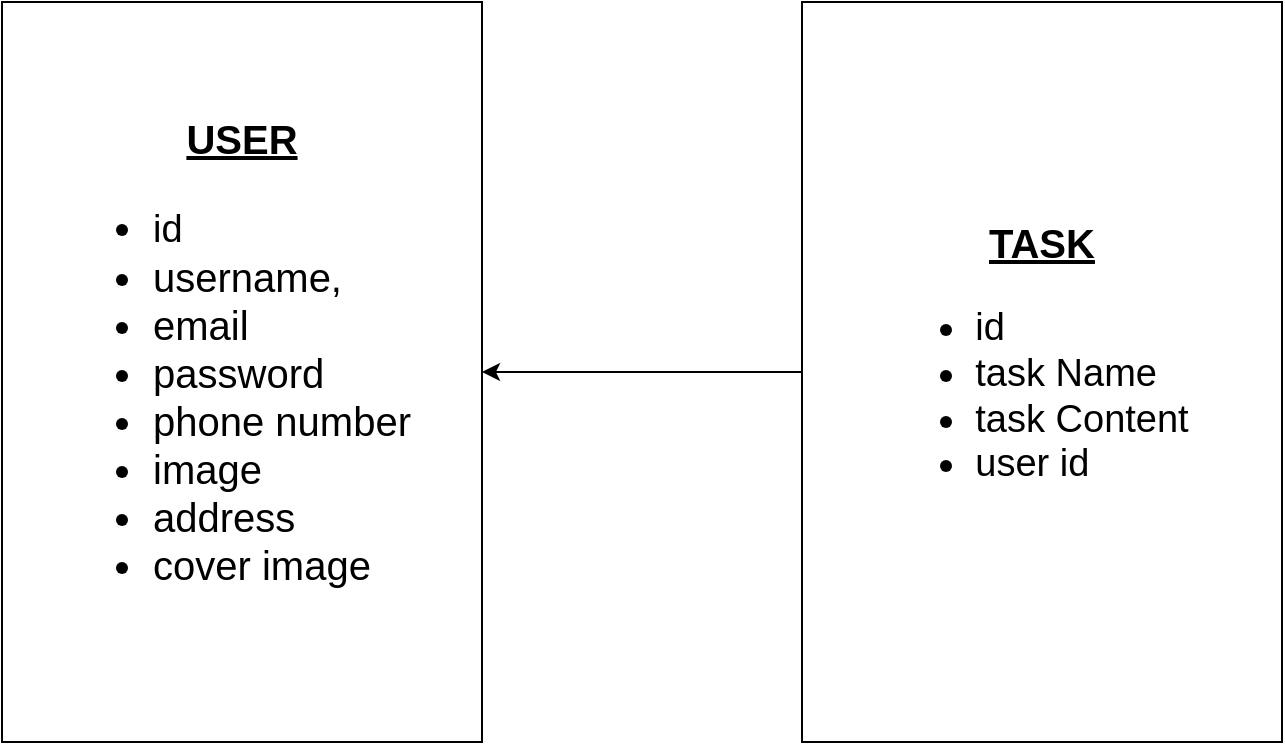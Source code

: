 <mxfile version="14.5.1" type="github">
  <diagram id="SD66XRnO4P2V5FME4sg-" name="Page-1">
    <mxGraphModel dx="946" dy="508" grid="1" gridSize="10" guides="1" tooltips="1" connect="1" arrows="1" fold="1" page="1" pageScale="1" pageWidth="850" pageHeight="1100" math="0" shadow="0">
      <root>
        <mxCell id="0" />
        <mxCell id="1" parent="0" />
        <mxCell id="Q3YmzB38YK5wPP6v0SH5-7" style="edgeStyle=orthogonalEdgeStyle;rounded=0;orthogonalLoop=1;jettySize=auto;html=1;entryX=1;entryY=0.5;entryDx=0;entryDy=0;" edge="1" parent="1" source="Q3YmzB38YK5wPP6v0SH5-1" target="Q3YmzB38YK5wPP6v0SH5-2">
          <mxGeometry relative="1" as="geometry" />
        </mxCell>
        <mxCell id="Q3YmzB38YK5wPP6v0SH5-1" value="&lt;div style=&quot;font-size: 20px&quot;&gt;&lt;b&gt;&lt;u&gt;TASK&lt;/u&gt;&lt;/b&gt;&lt;/div&gt;&lt;font&gt;&lt;span style=&quot;font-size: 19px&quot;&gt;&lt;div style=&quot;text-align: left&quot;&gt;&lt;ul&gt;&lt;li&gt;&lt;span&gt;id&lt;/span&gt;&lt;/li&gt;&lt;li&gt;&lt;span&gt;task Name&lt;/span&gt;&lt;/li&gt;&lt;li&gt;&lt;span&gt;task Content&lt;/span&gt;&lt;/li&gt;&lt;li&gt;user id&lt;/li&gt;&lt;/ul&gt;&lt;/div&gt;&lt;/span&gt;&lt;/font&gt;" style="rounded=0;whiteSpace=wrap;html=1;" vertex="1" parent="1">
          <mxGeometry x="480" y="30" width="240" height="370" as="geometry" />
        </mxCell>
        <mxCell id="Q3YmzB38YK5wPP6v0SH5-2" value="&lt;font&gt;&lt;font style=&quot;font-size: 20px&quot;&gt;&lt;b&gt;&lt;u&gt;USER&lt;/u&gt;&lt;/b&gt;&lt;br&gt;&lt;div style=&quot;text-align: left&quot;&gt;&lt;ul&gt;&lt;li&gt;&lt;span style=&quot;font-size: 19px&quot;&gt;id&lt;/span&gt;&lt;/li&gt;&lt;li&gt;&lt;span&gt;username,&lt;/span&gt;&lt;/li&gt;&lt;li&gt;&lt;span&gt;email&lt;/span&gt;&lt;/li&gt;&lt;li&gt;&lt;span&gt;password&lt;/span&gt;&lt;/li&gt;&lt;li&gt;&lt;span&gt;phone number&lt;/span&gt;&lt;/li&gt;&lt;li&gt;&lt;span&gt;image&lt;/span&gt;&lt;/li&gt;&lt;li&gt;&lt;span&gt;address&lt;/span&gt;&lt;/li&gt;&lt;li&gt;&lt;span&gt;cover image&lt;/span&gt;&lt;/li&gt;&lt;/ul&gt;&lt;/div&gt;&lt;/font&gt;&lt;/font&gt;" style="rounded=0;whiteSpace=wrap;html=1;" vertex="1" parent="1">
          <mxGeometry x="80" y="30" width="240" height="370" as="geometry" />
        </mxCell>
      </root>
    </mxGraphModel>
  </diagram>
</mxfile>
